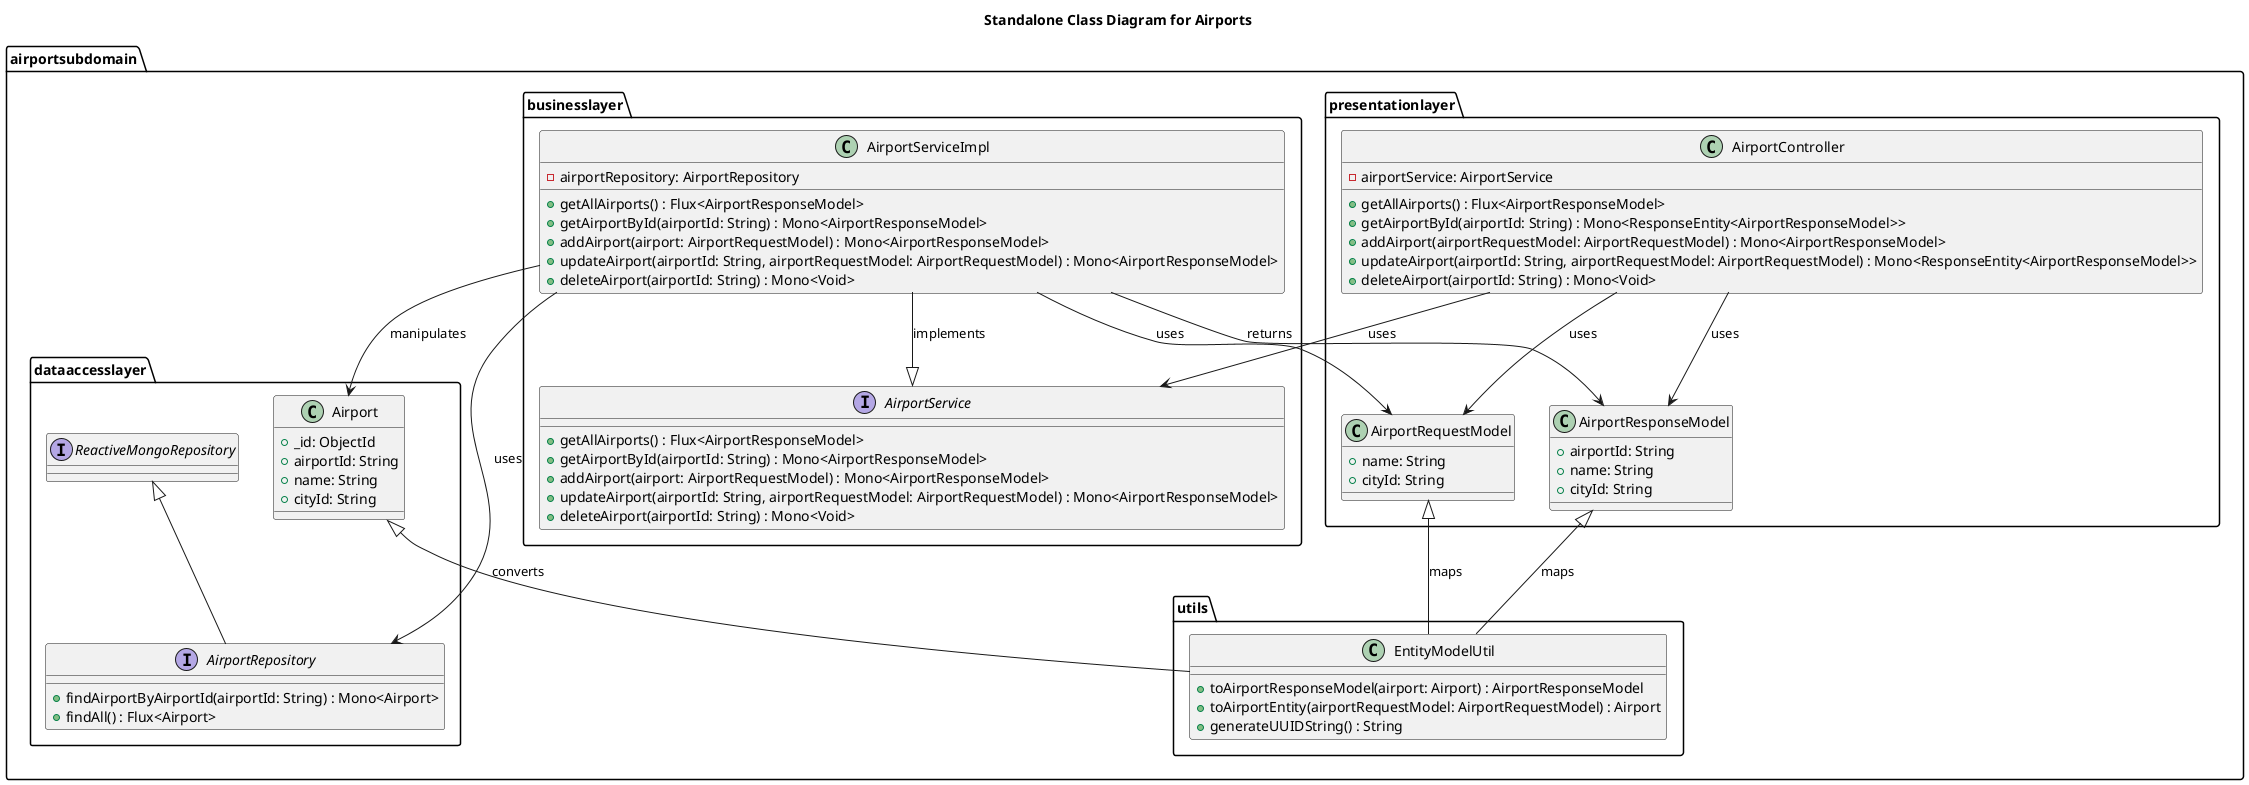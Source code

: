 @startuml
title Standalone Class Diagram for Airports

package "airportsubdomain" {



    package "businesslayer" {
        interface AirportService {
            + getAllAirports() : Flux<AirportResponseModel>
            + getAirportById(airportId: String) : Mono<AirportResponseModel>
            + addAirport(airport: AirportRequestModel) : Mono<AirportResponseModel>
            + updateAirport(airportId: String, airportRequestModel: AirportRequestModel) : Mono<AirportResponseModel>
            + deleteAirport(airportId: String) : Mono<Void>
        }

        class AirportServiceImpl {
            - airportRepository: AirportRepository
            + getAllAirports() : Flux<AirportResponseModel>
            + getAirportById(airportId: String) : Mono<AirportResponseModel>
            + addAirport(airport: AirportRequestModel) : Mono<AirportResponseModel>
            + updateAirport(airportId: String, airportRequestModel: AirportRequestModel) : Mono<AirportResponseModel>
            + deleteAirport(airportId: String) : Mono<Void>
        }
    }

    package "dataaccesslayer" {
        class Airport {
            + _id: ObjectId
            + airportId: String
            + name: String
            + cityId: String
        }

        interface AirportRepository extends ReactiveMongoRepository {
            + findAirportByAirportId(airportId: String) : Mono<Airport>
            + findAll() : Flux<Airport>
        }
    }

    package "presentationlayer" {
        class AirportRequestModel {
            + name: String
            + cityId: String
        }

        class AirportResponseModel {
            + airportId: String
            + name: String
            + cityId: String
        }

        class AirportController {
            - airportService: AirportService
            + getAllAirports() : Flux<AirportResponseModel>
            + getAirportById(airportId: String) : Mono<ResponseEntity<AirportResponseModel>>
            + addAirport(airportRequestModel: AirportRequestModel) : Mono<AirportResponseModel>
            + updateAirport(airportId: String, airportRequestModel: AirportRequestModel) : Mono<ResponseEntity<AirportResponseModel>>
            + deleteAirport(airportId: String) : Mono<Void>
        }
    }

    package "utils" {
        class EntityModelUtil {
            + toAirportResponseModel(airport: Airport) : AirportResponseModel
            + toAirportEntity(airportRequestModel: AirportRequestModel) : Airport
            + generateUUIDString() : String
        }
    }

    AirportServiceImpl -down-|> AirportService : implements
    AirportServiceImpl -down-> AirportRepository : uses
    AirportController -down-> AirportService : uses
    AirportController -down-> AirportRequestModel : uses
    AirportController -down-> AirportResponseModel : uses
    AirportServiceImpl -down-> Airport : manipulates
    AirportServiceImpl -down-> AirportRequestModel : uses
    AirportServiceImpl -down-> AirportResponseModel : returns
    EntityModelUtil -up-^ Airport : converts
    EntityModelUtil -up-^ AirportRequestModel : maps
    EntityModelUtil -up-^ AirportResponseModel : maps
}

@enduml
